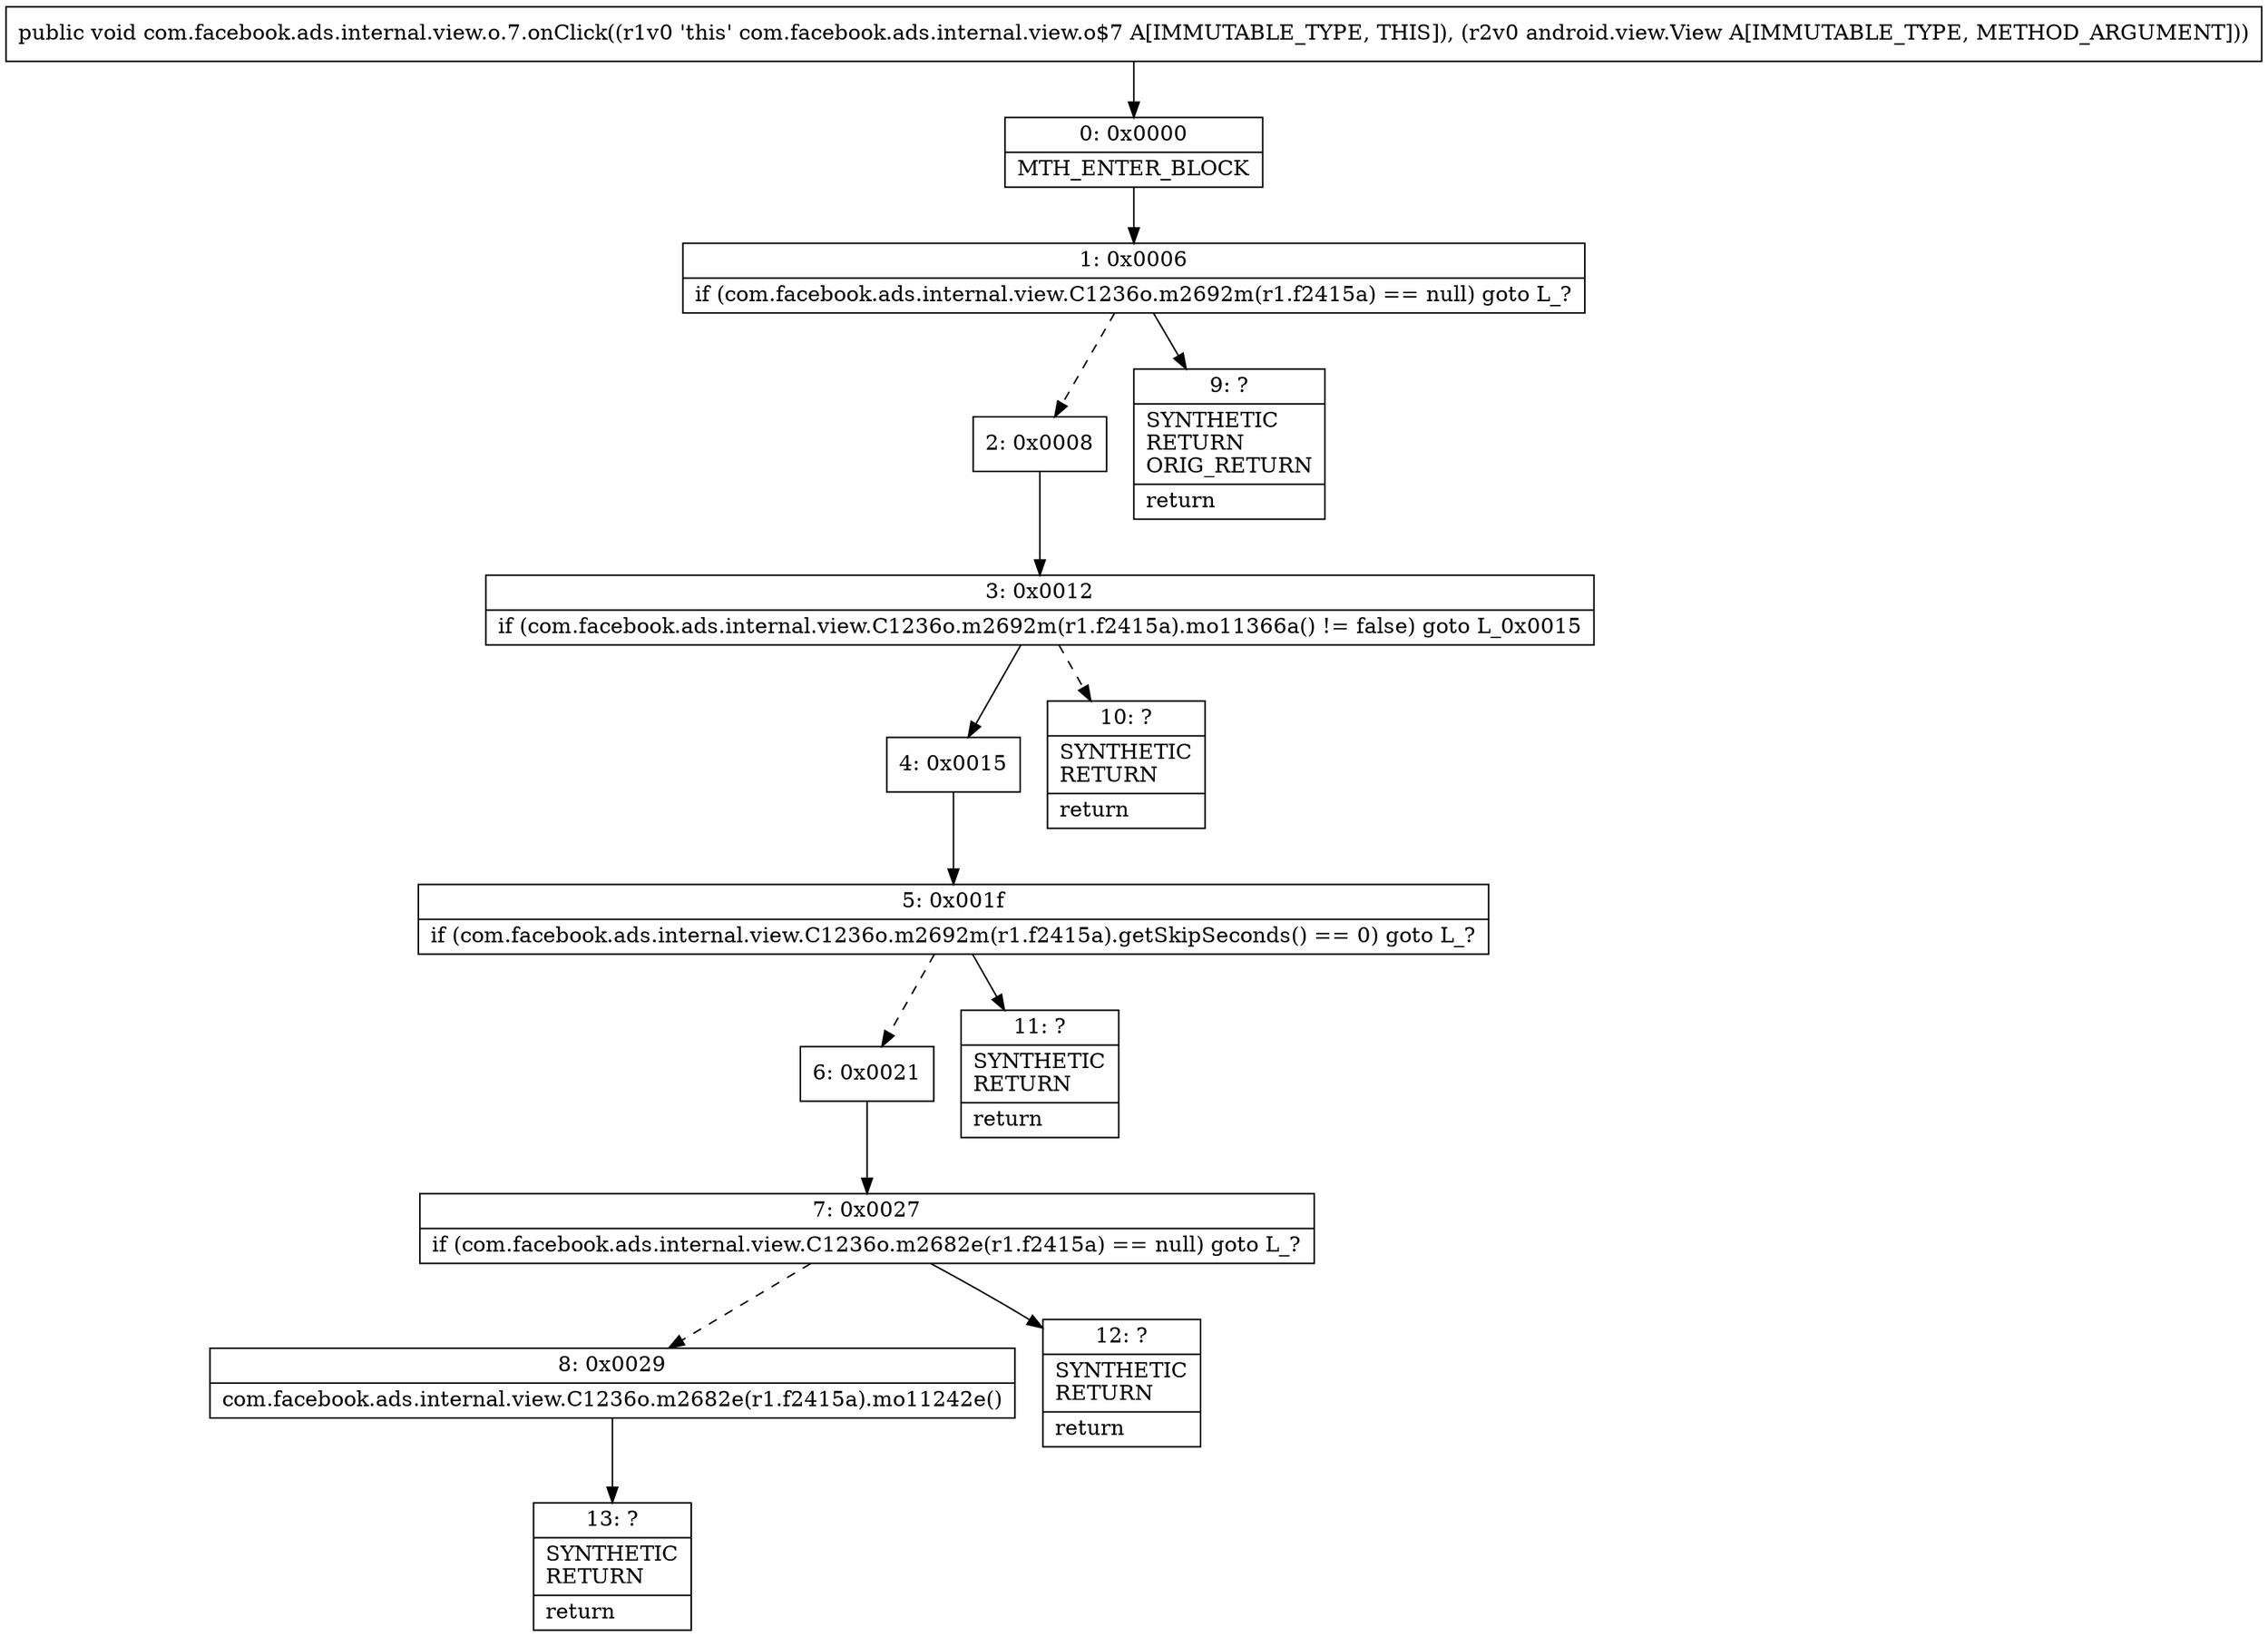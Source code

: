 digraph "CFG forcom.facebook.ads.internal.view.o.7.onClick(Landroid\/view\/View;)V" {
Node_0 [shape=record,label="{0\:\ 0x0000|MTH_ENTER_BLOCK\l}"];
Node_1 [shape=record,label="{1\:\ 0x0006|if (com.facebook.ads.internal.view.C1236o.m2692m(r1.f2415a) == null) goto L_?\l}"];
Node_2 [shape=record,label="{2\:\ 0x0008}"];
Node_3 [shape=record,label="{3\:\ 0x0012|if (com.facebook.ads.internal.view.C1236o.m2692m(r1.f2415a).mo11366a() != false) goto L_0x0015\l}"];
Node_4 [shape=record,label="{4\:\ 0x0015}"];
Node_5 [shape=record,label="{5\:\ 0x001f|if (com.facebook.ads.internal.view.C1236o.m2692m(r1.f2415a).getSkipSeconds() == 0) goto L_?\l}"];
Node_6 [shape=record,label="{6\:\ 0x0021}"];
Node_7 [shape=record,label="{7\:\ 0x0027|if (com.facebook.ads.internal.view.C1236o.m2682e(r1.f2415a) == null) goto L_?\l}"];
Node_8 [shape=record,label="{8\:\ 0x0029|com.facebook.ads.internal.view.C1236o.m2682e(r1.f2415a).mo11242e()\l}"];
Node_9 [shape=record,label="{9\:\ ?|SYNTHETIC\lRETURN\lORIG_RETURN\l|return\l}"];
Node_10 [shape=record,label="{10\:\ ?|SYNTHETIC\lRETURN\l|return\l}"];
Node_11 [shape=record,label="{11\:\ ?|SYNTHETIC\lRETURN\l|return\l}"];
Node_12 [shape=record,label="{12\:\ ?|SYNTHETIC\lRETURN\l|return\l}"];
Node_13 [shape=record,label="{13\:\ ?|SYNTHETIC\lRETURN\l|return\l}"];
MethodNode[shape=record,label="{public void com.facebook.ads.internal.view.o.7.onClick((r1v0 'this' com.facebook.ads.internal.view.o$7 A[IMMUTABLE_TYPE, THIS]), (r2v0 android.view.View A[IMMUTABLE_TYPE, METHOD_ARGUMENT])) }"];
MethodNode -> Node_0;
Node_0 -> Node_1;
Node_1 -> Node_2[style=dashed];
Node_1 -> Node_9;
Node_2 -> Node_3;
Node_3 -> Node_4;
Node_3 -> Node_10[style=dashed];
Node_4 -> Node_5;
Node_5 -> Node_6[style=dashed];
Node_5 -> Node_11;
Node_6 -> Node_7;
Node_7 -> Node_8[style=dashed];
Node_7 -> Node_12;
Node_8 -> Node_13;
}

